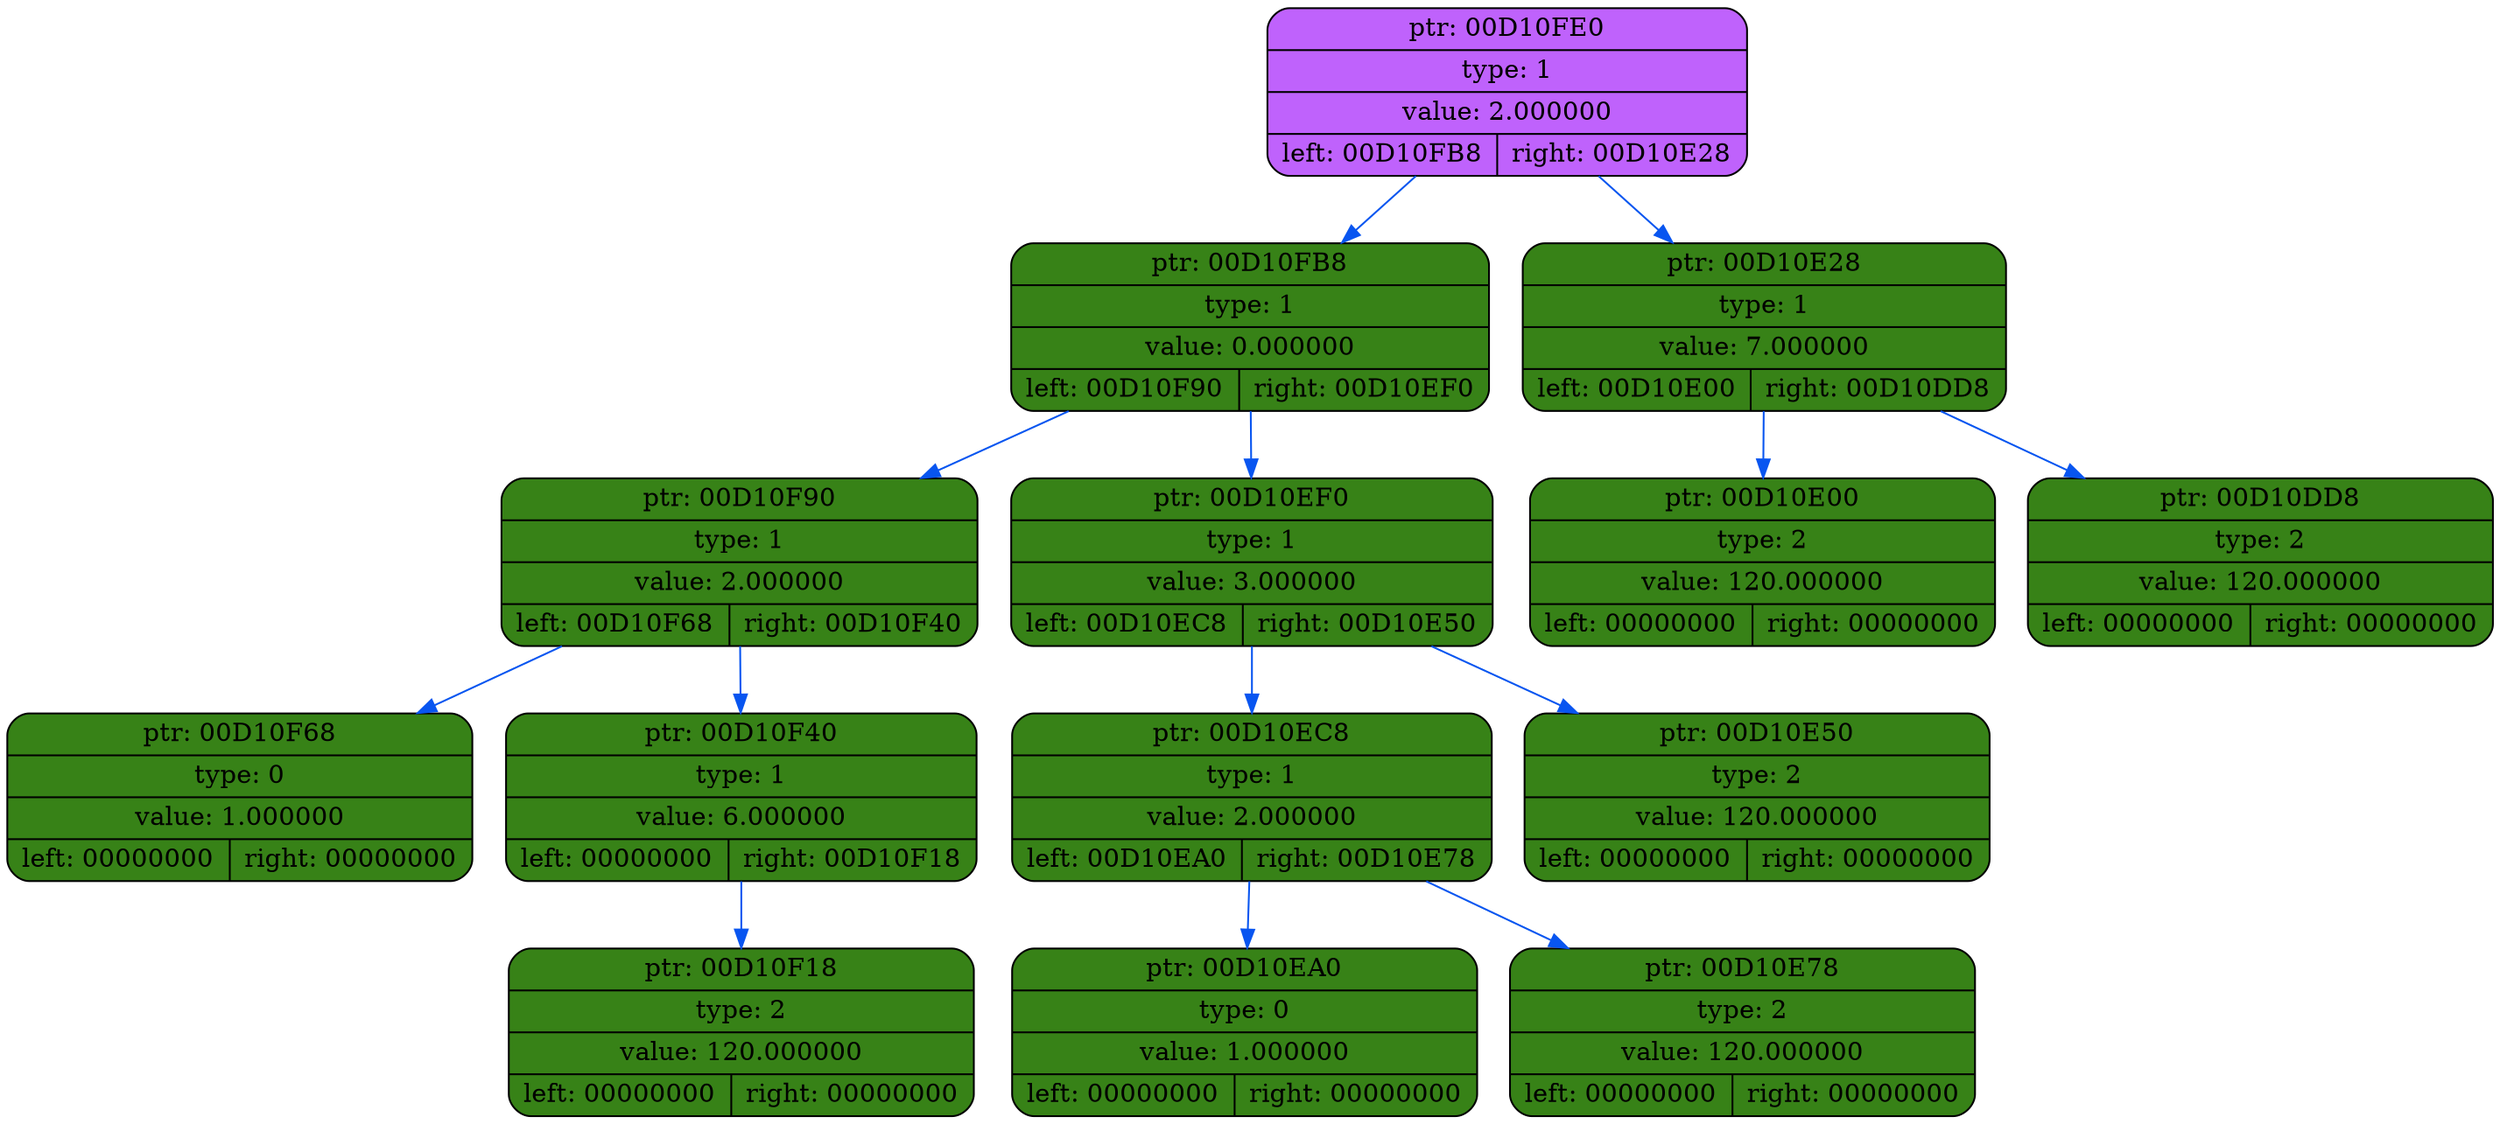 digraph
{
    rankdir=TP

        node00D10FE0[shape=record,style="rounded,filled",fillcolor="#BF62FC",label="{ ptr: 00D10FE0 | type: 1 | value: 2.000000| { left: 00D10FB8 | right: 00D10E28 }}"];
    node00D10FE0 -> node00D10FB8[color="#0855F0"]
    node00D10FB8[shape=record,style="rounded,filled",fillcolor="#378217",label="{ ptr: 00D10FB8 | type: 1 | value: 0.000000| { left: 00D10F90 | right: 00D10EF0 }}"];
    node00D10FB8 -> node00D10F90[color="#0855F0"]
    node00D10F90[shape=record,style="rounded,filled",fillcolor="#378217",label="{ ptr: 00D10F90 | type: 1 | value: 2.000000| { left: 00D10F68 | right: 00D10F40 }}"];
    node00D10F90 -> node00D10F68[color="#0855F0"]
    node00D10F68[shape=record,style="rounded,filled",fillcolor="#378217",label="{ ptr: 00D10F68 | type: 0 | value: 1.000000| { left: 00000000 | right: 00000000 }}"];
    node00D10F90 -> node00D10F40[color="#0855F0"]
    node00D10F40[shape=record,style="rounded,filled",fillcolor="#378217",label="{ ptr: 00D10F40 | type: 1 | value: 6.000000| { left: 00000000 | right: 00D10F18 }}"];
    node00D10F40 -> node00D10F18[color="#0855F0"]
    node00D10F18[shape=record,style="rounded,filled",fillcolor="#378217",label="{ ptr: 00D10F18 | type: 2 | value: 120.000000| { left: 00000000 | right: 00000000 }}"];
    node00D10FB8 -> node00D10EF0[color="#0855F0"]
    node00D10EF0[shape=record,style="rounded,filled",fillcolor="#378217",label="{ ptr: 00D10EF0 | type: 1 | value: 3.000000| { left: 00D10EC8 | right: 00D10E50 }}"];
    node00D10EF0 -> node00D10EC8[color="#0855F0"]
    node00D10EC8[shape=record,style="rounded,filled",fillcolor="#378217",label="{ ptr: 00D10EC8 | type: 1 | value: 2.000000| { left: 00D10EA0 | right: 00D10E78 }}"];
    node00D10EC8 -> node00D10EA0[color="#0855F0"]
    node00D10EA0[shape=record,style="rounded,filled",fillcolor="#378217",label="{ ptr: 00D10EA0 | type: 0 | value: 1.000000| { left: 00000000 | right: 00000000 }}"];
    node00D10EC8 -> node00D10E78[color="#0855F0"]
    node00D10E78[shape=record,style="rounded,filled",fillcolor="#378217",label="{ ptr: 00D10E78 | type: 2 | value: 120.000000| { left: 00000000 | right: 00000000 }}"];
    node00D10EF0 -> node00D10E50[color="#0855F0"]
    node00D10E50[shape=record,style="rounded,filled",fillcolor="#378217",label="{ ptr: 00D10E50 | type: 2 | value: 120.000000| { left: 00000000 | right: 00000000 }}"];
    node00D10FE0 -> node00D10E28[color="#0855F0"]
    node00D10E28[shape=record,style="rounded,filled",fillcolor="#378217",label="{ ptr: 00D10E28 | type: 1 | value: 7.000000| { left: 00D10E00 | right: 00D10DD8 }}"];
    node00D10E28 -> node00D10E00[color="#0855F0"]
    node00D10E00[shape=record,style="rounded,filled",fillcolor="#378217",label="{ ptr: 00D10E00 | type: 2 | value: 120.000000| { left: 00000000 | right: 00000000 }}"];
    node00D10E28 -> node00D10DD8[color="#0855F0"]
    node00D10DD8[shape=record,style="rounded,filled",fillcolor="#378217",label="{ ptr: 00D10DD8 | type: 2 | value: 120.000000| { left: 00000000 | right: 00000000 }}"];
}